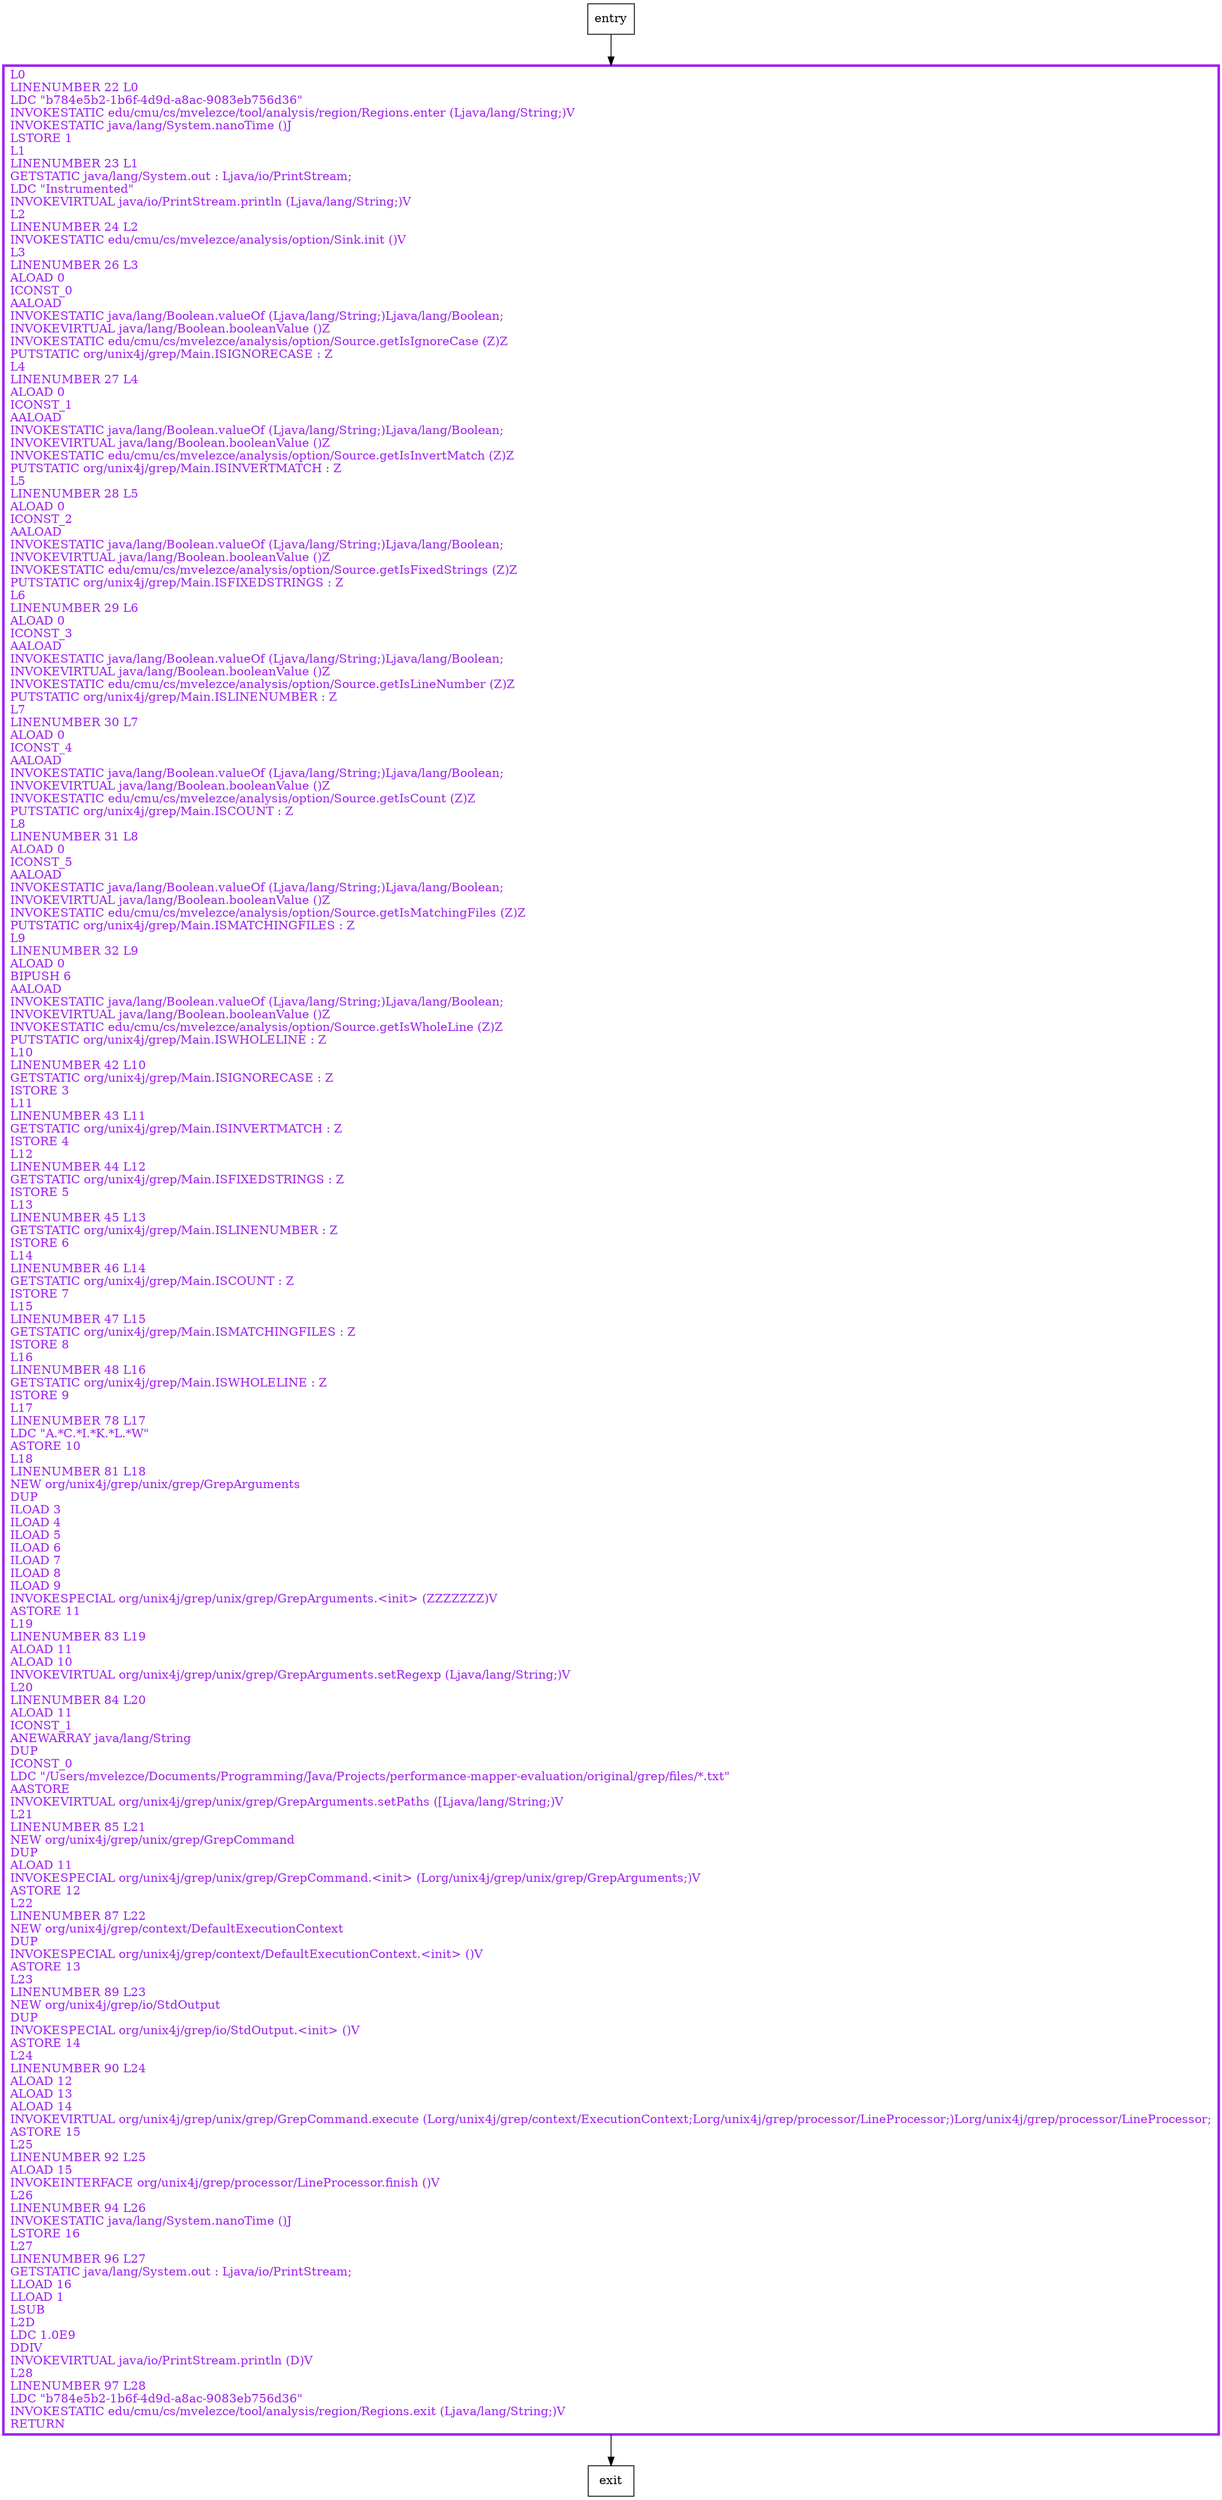 digraph main {
node [shape=record];
423580937 [label="L0\lLINENUMBER 22 L0\lLDC \"b784e5b2-1b6f-4d9d-a8ac-9083eb756d36\"\lINVOKESTATIC edu/cmu/cs/mvelezce/tool/analysis/region/Regions.enter (Ljava/lang/String;)V\lINVOKESTATIC java/lang/System.nanoTime ()J\lLSTORE 1\lL1\lLINENUMBER 23 L1\lGETSTATIC java/lang/System.out : Ljava/io/PrintStream;\lLDC \"Instrumented\"\lINVOKEVIRTUAL java/io/PrintStream.println (Ljava/lang/String;)V\lL2\lLINENUMBER 24 L2\lINVOKESTATIC edu/cmu/cs/mvelezce/analysis/option/Sink.init ()V\lL3\lLINENUMBER 26 L3\lALOAD 0\lICONST_0\lAALOAD\lINVOKESTATIC java/lang/Boolean.valueOf (Ljava/lang/String;)Ljava/lang/Boolean;\lINVOKEVIRTUAL java/lang/Boolean.booleanValue ()Z\lINVOKESTATIC edu/cmu/cs/mvelezce/analysis/option/Source.getIsIgnoreCase (Z)Z\lPUTSTATIC org/unix4j/grep/Main.ISIGNORECASE : Z\lL4\lLINENUMBER 27 L4\lALOAD 0\lICONST_1\lAALOAD\lINVOKESTATIC java/lang/Boolean.valueOf (Ljava/lang/String;)Ljava/lang/Boolean;\lINVOKEVIRTUAL java/lang/Boolean.booleanValue ()Z\lINVOKESTATIC edu/cmu/cs/mvelezce/analysis/option/Source.getIsInvertMatch (Z)Z\lPUTSTATIC org/unix4j/grep/Main.ISINVERTMATCH : Z\lL5\lLINENUMBER 28 L5\lALOAD 0\lICONST_2\lAALOAD\lINVOKESTATIC java/lang/Boolean.valueOf (Ljava/lang/String;)Ljava/lang/Boolean;\lINVOKEVIRTUAL java/lang/Boolean.booleanValue ()Z\lINVOKESTATIC edu/cmu/cs/mvelezce/analysis/option/Source.getIsFixedStrings (Z)Z\lPUTSTATIC org/unix4j/grep/Main.ISFIXEDSTRINGS : Z\lL6\lLINENUMBER 29 L6\lALOAD 0\lICONST_3\lAALOAD\lINVOKESTATIC java/lang/Boolean.valueOf (Ljava/lang/String;)Ljava/lang/Boolean;\lINVOKEVIRTUAL java/lang/Boolean.booleanValue ()Z\lINVOKESTATIC edu/cmu/cs/mvelezce/analysis/option/Source.getIsLineNumber (Z)Z\lPUTSTATIC org/unix4j/grep/Main.ISLINENUMBER : Z\lL7\lLINENUMBER 30 L7\lALOAD 0\lICONST_4\lAALOAD\lINVOKESTATIC java/lang/Boolean.valueOf (Ljava/lang/String;)Ljava/lang/Boolean;\lINVOKEVIRTUAL java/lang/Boolean.booleanValue ()Z\lINVOKESTATIC edu/cmu/cs/mvelezce/analysis/option/Source.getIsCount (Z)Z\lPUTSTATIC org/unix4j/grep/Main.ISCOUNT : Z\lL8\lLINENUMBER 31 L8\lALOAD 0\lICONST_5\lAALOAD\lINVOKESTATIC java/lang/Boolean.valueOf (Ljava/lang/String;)Ljava/lang/Boolean;\lINVOKEVIRTUAL java/lang/Boolean.booleanValue ()Z\lINVOKESTATIC edu/cmu/cs/mvelezce/analysis/option/Source.getIsMatchingFiles (Z)Z\lPUTSTATIC org/unix4j/grep/Main.ISMATCHINGFILES : Z\lL9\lLINENUMBER 32 L9\lALOAD 0\lBIPUSH 6\lAALOAD\lINVOKESTATIC java/lang/Boolean.valueOf (Ljava/lang/String;)Ljava/lang/Boolean;\lINVOKEVIRTUAL java/lang/Boolean.booleanValue ()Z\lINVOKESTATIC edu/cmu/cs/mvelezce/analysis/option/Source.getIsWholeLine (Z)Z\lPUTSTATIC org/unix4j/grep/Main.ISWHOLELINE : Z\lL10\lLINENUMBER 42 L10\lGETSTATIC org/unix4j/grep/Main.ISIGNORECASE : Z\lISTORE 3\lL11\lLINENUMBER 43 L11\lGETSTATIC org/unix4j/grep/Main.ISINVERTMATCH : Z\lISTORE 4\lL12\lLINENUMBER 44 L12\lGETSTATIC org/unix4j/grep/Main.ISFIXEDSTRINGS : Z\lISTORE 5\lL13\lLINENUMBER 45 L13\lGETSTATIC org/unix4j/grep/Main.ISLINENUMBER : Z\lISTORE 6\lL14\lLINENUMBER 46 L14\lGETSTATIC org/unix4j/grep/Main.ISCOUNT : Z\lISTORE 7\lL15\lLINENUMBER 47 L15\lGETSTATIC org/unix4j/grep/Main.ISMATCHINGFILES : Z\lISTORE 8\lL16\lLINENUMBER 48 L16\lGETSTATIC org/unix4j/grep/Main.ISWHOLELINE : Z\lISTORE 9\lL17\lLINENUMBER 78 L17\lLDC \"A.*C.*I.*K.*L.*W\"\lASTORE 10\lL18\lLINENUMBER 81 L18\lNEW org/unix4j/grep/unix/grep/GrepArguments\lDUP\lILOAD 3\lILOAD 4\lILOAD 5\lILOAD 6\lILOAD 7\lILOAD 8\lILOAD 9\lINVOKESPECIAL org/unix4j/grep/unix/grep/GrepArguments.\<init\> (ZZZZZZZ)V\lASTORE 11\lL19\lLINENUMBER 83 L19\lALOAD 11\lALOAD 10\lINVOKEVIRTUAL org/unix4j/grep/unix/grep/GrepArguments.setRegexp (Ljava/lang/String;)V\lL20\lLINENUMBER 84 L20\lALOAD 11\lICONST_1\lANEWARRAY java/lang/String\lDUP\lICONST_0\lLDC \"/Users/mvelezce/Documents/Programming/Java/Projects/performance-mapper-evaluation/original/grep/files/*.txt\"\lAASTORE\lINVOKEVIRTUAL org/unix4j/grep/unix/grep/GrepArguments.setPaths ([Ljava/lang/String;)V\lL21\lLINENUMBER 85 L21\lNEW org/unix4j/grep/unix/grep/GrepCommand\lDUP\lALOAD 11\lINVOKESPECIAL org/unix4j/grep/unix/grep/GrepCommand.\<init\> (Lorg/unix4j/grep/unix/grep/GrepArguments;)V\lASTORE 12\lL22\lLINENUMBER 87 L22\lNEW org/unix4j/grep/context/DefaultExecutionContext\lDUP\lINVOKESPECIAL org/unix4j/grep/context/DefaultExecutionContext.\<init\> ()V\lASTORE 13\lL23\lLINENUMBER 89 L23\lNEW org/unix4j/grep/io/StdOutput\lDUP\lINVOKESPECIAL org/unix4j/grep/io/StdOutput.\<init\> ()V\lASTORE 14\lL24\lLINENUMBER 90 L24\lALOAD 12\lALOAD 13\lALOAD 14\lINVOKEVIRTUAL org/unix4j/grep/unix/grep/GrepCommand.execute (Lorg/unix4j/grep/context/ExecutionContext;Lorg/unix4j/grep/processor/LineProcessor;)Lorg/unix4j/grep/processor/LineProcessor;\lASTORE 15\lL25\lLINENUMBER 92 L25\lALOAD 15\lINVOKEINTERFACE org/unix4j/grep/processor/LineProcessor.finish ()V\lL26\lLINENUMBER 94 L26\lINVOKESTATIC java/lang/System.nanoTime ()J\lLSTORE 16\lL27\lLINENUMBER 96 L27\lGETSTATIC java/lang/System.out : Ljava/io/PrintStream;\lLLOAD 16\lLLOAD 1\lLSUB\lL2D\lLDC 1.0E9\lDDIV\lINVOKEVIRTUAL java/io/PrintStream.println (D)V\lL28\lLINENUMBER 97 L28\lLDC \"b784e5b2-1b6f-4d9d-a8ac-9083eb756d36\"\lINVOKESTATIC edu/cmu/cs/mvelezce/tool/analysis/region/Regions.exit (Ljava/lang/String;)V\lRETURN\l"];
entry;
exit;
entry -> 423580937;
423580937 -> exit;
423580937[fontcolor="purple", penwidth=3, color="purple"];
}
